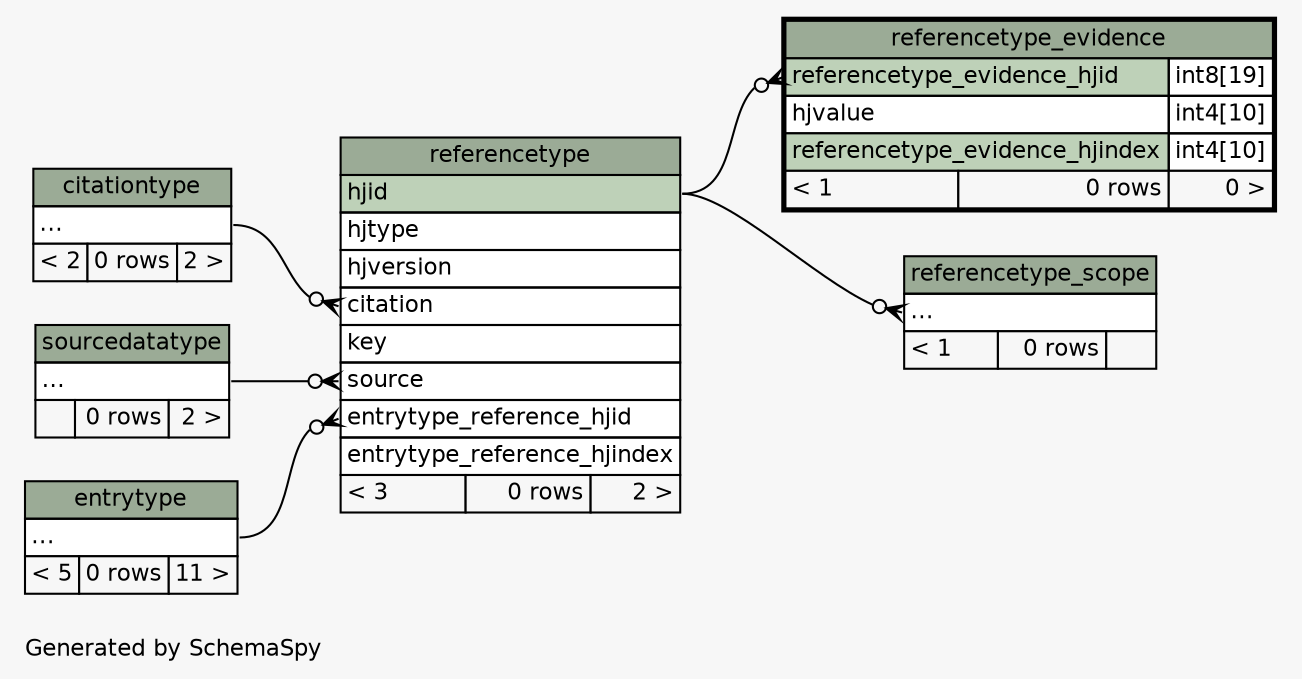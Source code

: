// dot 2.38.0 on Windows 8.1 6.3
// SchemaSpy rev 590
digraph "twoDegreesRelationshipsDiagram" {
  graph [
    rankdir="RL"
    bgcolor="#f7f7f7"
    label="\nGenerated by SchemaSpy"
    labeljust="l"
    nodesep="0.18"
    ranksep="0.46"
    fontname="Helvetica"
    fontsize="11"
  ];
  node [
    fontname="Helvetica"
    fontsize="11"
    shape="plaintext"
  ];
  edge [
    arrowsize="0.8"
  ];
  "referencetype":"citation":w -> "citationtype":"elipses":e [arrowhead=none dir=back arrowtail=crowodot];
  "referencetype":"entrytype_reference_hjid":w -> "entrytype":"elipses":e [arrowhead=none dir=back arrowtail=crowodot];
  "referencetype":"source":w -> "sourcedatatype":"elipses":e [arrowhead=none dir=back arrowtail=crowodot];
  "referencetype_evidence":"referencetype_evidence_hjid":w -> "referencetype":"hjid":e [arrowhead=none dir=back arrowtail=crowodot];
  "referencetype_scope":"elipses":w -> "referencetype":"hjid":e [arrowhead=none dir=back arrowtail=crowodot];
  "citationtype" [
    label=<
    <TABLE BORDER="0" CELLBORDER="1" CELLSPACING="0" BGCOLOR="#ffffff">
      <TR><TD COLSPAN="3" BGCOLOR="#9bab96" ALIGN="CENTER">citationtype</TD></TR>
      <TR><TD PORT="elipses" COLSPAN="3" ALIGN="LEFT">...</TD></TR>
      <TR><TD ALIGN="LEFT" BGCOLOR="#f7f7f7">&lt; 2</TD><TD ALIGN="RIGHT" BGCOLOR="#f7f7f7">0 rows</TD><TD ALIGN="RIGHT" BGCOLOR="#f7f7f7">2 &gt;</TD></TR>
    </TABLE>>
    URL="citationtype.html"
    tooltip="citationtype"
  ];
  "entrytype" [
    label=<
    <TABLE BORDER="0" CELLBORDER="1" CELLSPACING="0" BGCOLOR="#ffffff">
      <TR><TD COLSPAN="3" BGCOLOR="#9bab96" ALIGN="CENTER">entrytype</TD></TR>
      <TR><TD PORT="elipses" COLSPAN="3" ALIGN="LEFT">...</TD></TR>
      <TR><TD ALIGN="LEFT" BGCOLOR="#f7f7f7">&lt; 5</TD><TD ALIGN="RIGHT" BGCOLOR="#f7f7f7">0 rows</TD><TD ALIGN="RIGHT" BGCOLOR="#f7f7f7">11 &gt;</TD></TR>
    </TABLE>>
    URL="entrytype.html"
    tooltip="entrytype"
  ];
  "referencetype" [
    label=<
    <TABLE BORDER="0" CELLBORDER="1" CELLSPACING="0" BGCOLOR="#ffffff">
      <TR><TD COLSPAN="3" BGCOLOR="#9bab96" ALIGN="CENTER">referencetype</TD></TR>
      <TR><TD PORT="hjid" COLSPAN="3" BGCOLOR="#bed1b8" ALIGN="LEFT">hjid</TD></TR>
      <TR><TD PORT="hjtype" COLSPAN="3" ALIGN="LEFT">hjtype</TD></TR>
      <TR><TD PORT="hjversion" COLSPAN="3" ALIGN="LEFT">hjversion</TD></TR>
      <TR><TD PORT="citation" COLSPAN="3" ALIGN="LEFT">citation</TD></TR>
      <TR><TD PORT="key" COLSPAN="3" ALIGN="LEFT">key</TD></TR>
      <TR><TD PORT="source" COLSPAN="3" ALIGN="LEFT">source</TD></TR>
      <TR><TD PORT="entrytype_reference_hjid" COLSPAN="3" ALIGN="LEFT">entrytype_reference_hjid</TD></TR>
      <TR><TD PORT="entrytype_reference_hjindex" COLSPAN="3" ALIGN="LEFT">entrytype_reference_hjindex</TD></TR>
      <TR><TD ALIGN="LEFT" BGCOLOR="#f7f7f7">&lt; 3</TD><TD ALIGN="RIGHT" BGCOLOR="#f7f7f7">0 rows</TD><TD ALIGN="RIGHT" BGCOLOR="#f7f7f7">2 &gt;</TD></TR>
    </TABLE>>
    URL="referencetype.html"
    tooltip="referencetype"
  ];
  "referencetype_evidence" [
    label=<
    <TABLE BORDER="2" CELLBORDER="1" CELLSPACING="0" BGCOLOR="#ffffff">
      <TR><TD COLSPAN="3" BGCOLOR="#9bab96" ALIGN="CENTER">referencetype_evidence</TD></TR>
      <TR><TD PORT="referencetype_evidence_hjid" COLSPAN="2" BGCOLOR="#bed1b8" ALIGN="LEFT">referencetype_evidence_hjid</TD><TD PORT="referencetype_evidence_hjid.type" ALIGN="LEFT">int8[19]</TD></TR>
      <TR><TD PORT="hjvalue" COLSPAN="2" ALIGN="LEFT">hjvalue</TD><TD PORT="hjvalue.type" ALIGN="LEFT">int4[10]</TD></TR>
      <TR><TD PORT="referencetype_evidence_hjindex" COLSPAN="2" BGCOLOR="#bed1b8" ALIGN="LEFT">referencetype_evidence_hjindex</TD><TD PORT="referencetype_evidence_hjindex.type" ALIGN="LEFT">int4[10]</TD></TR>
      <TR><TD ALIGN="LEFT" BGCOLOR="#f7f7f7">&lt; 1</TD><TD ALIGN="RIGHT" BGCOLOR="#f7f7f7">0 rows</TD><TD ALIGN="RIGHT" BGCOLOR="#f7f7f7">0 &gt;</TD></TR>
    </TABLE>>
    URL="referencetype_evidence.html"
    tooltip="referencetype_evidence"
  ];
  "referencetype_scope" [
    label=<
    <TABLE BORDER="0" CELLBORDER="1" CELLSPACING="0" BGCOLOR="#ffffff">
      <TR><TD COLSPAN="3" BGCOLOR="#9bab96" ALIGN="CENTER">referencetype_scope</TD></TR>
      <TR><TD PORT="elipses" COLSPAN="3" ALIGN="LEFT">...</TD></TR>
      <TR><TD ALIGN="LEFT" BGCOLOR="#f7f7f7">&lt; 1</TD><TD ALIGN="RIGHT" BGCOLOR="#f7f7f7">0 rows</TD><TD ALIGN="RIGHT" BGCOLOR="#f7f7f7">  </TD></TR>
    </TABLE>>
    URL="referencetype_scope.html"
    tooltip="referencetype_scope"
  ];
  "sourcedatatype" [
    label=<
    <TABLE BORDER="0" CELLBORDER="1" CELLSPACING="0" BGCOLOR="#ffffff">
      <TR><TD COLSPAN="3" BGCOLOR="#9bab96" ALIGN="CENTER">sourcedatatype</TD></TR>
      <TR><TD PORT="elipses" COLSPAN="3" ALIGN="LEFT">...</TD></TR>
      <TR><TD ALIGN="LEFT" BGCOLOR="#f7f7f7">  </TD><TD ALIGN="RIGHT" BGCOLOR="#f7f7f7">0 rows</TD><TD ALIGN="RIGHT" BGCOLOR="#f7f7f7">2 &gt;</TD></TR>
    </TABLE>>
    URL="sourcedatatype.html"
    tooltip="sourcedatatype"
  ];
}
